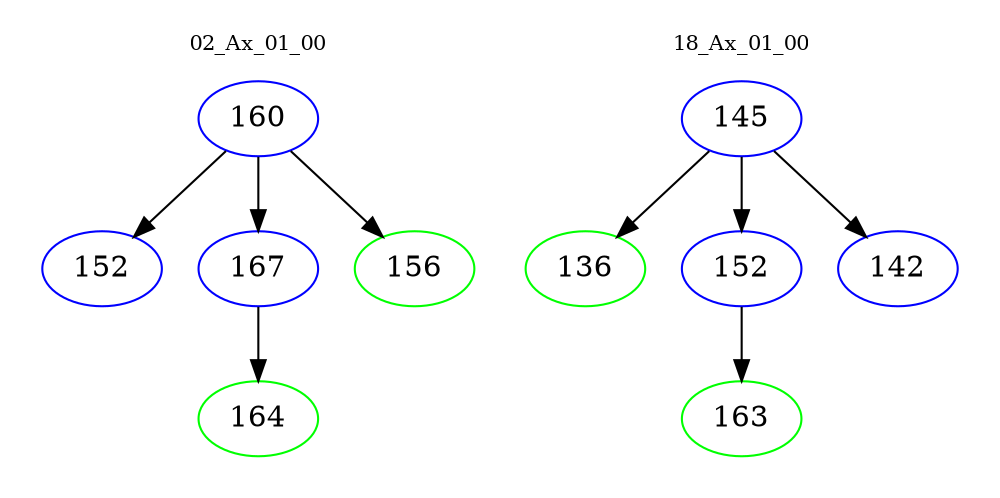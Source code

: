 digraph{
subgraph cluster_0 {
color = white
label = "02_Ax_01_00";
fontsize=10;
T0_160 [label="160", color="blue"]
T0_160 -> T0_152 [color="black"]
T0_152 [label="152", color="blue"]
T0_160 -> T0_167 [color="black"]
T0_167 [label="167", color="blue"]
T0_167 -> T0_164 [color="black"]
T0_164 [label="164", color="green"]
T0_160 -> T0_156 [color="black"]
T0_156 [label="156", color="green"]
}
subgraph cluster_1 {
color = white
label = "18_Ax_01_00";
fontsize=10;
T1_145 [label="145", color="blue"]
T1_145 -> T1_136 [color="black"]
T1_136 [label="136", color="green"]
T1_145 -> T1_152 [color="black"]
T1_152 [label="152", color="blue"]
T1_152 -> T1_163 [color="black"]
T1_163 [label="163", color="green"]
T1_145 -> T1_142 [color="black"]
T1_142 [label="142", color="blue"]
}
}
